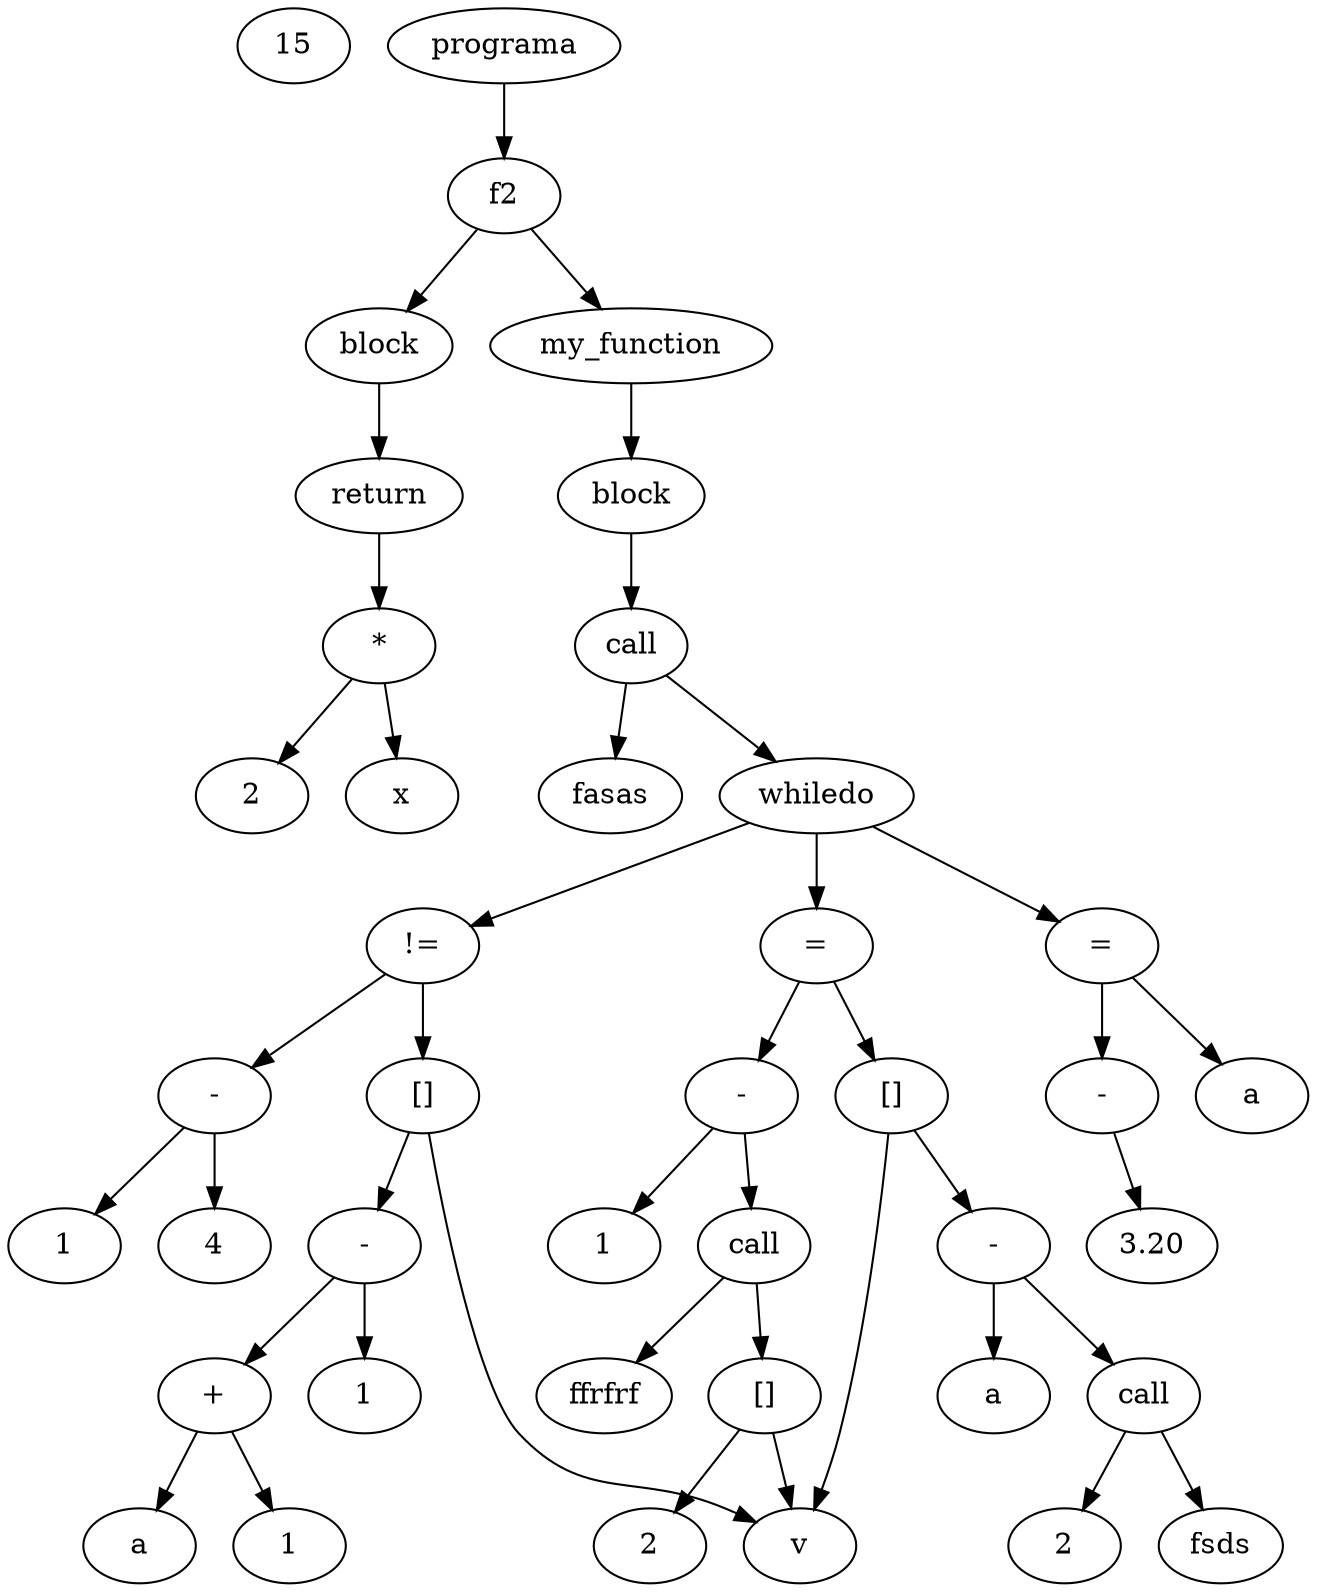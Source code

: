 digraph G {
node_0x158b400 [label="15"]
node_0x159ee90 [label="2"]
node_0x159ef00 [label="x"]
node_0x159ef30 [label="*"]
node_0x159ef30 -> node_0x159ee90
node_0x159ef30 -> node_0x159ef00
node_0x159ef80 [label="return"]
node_0x159ef80 -> node_0x159ef30
node_0x159efd0 [label="block"]
node_0x159efd0 -> node_0x159ef80
node_0x159f020 [label="f2"]
node_0x159f020 -> node_0x159efd0
node_0x15adc00 [label="call"]
node_0x15a8d90 [label="fasas"]
node_0x15adc00 -> node_0x15a8d90
node_0x15b2b70 [label="a"]
node_0x15b7a30 [label="1"]
node_0x15b7a60 [label="+"]
node_0x15b7a60 -> node_0x15b2b70
node_0x15b7a60 -> node_0x15b7a30
node_0x15b7af0 [label="1"]
node_0x15b7b20 [label="-"]
node_0x15b7b20 -> node_0x15b7a60
node_0x15b7b20 -> node_0x15b7af0
node_0x15b7b70 [label="[]"]
node_0x1581700 [label="v"]
node_0x15b7b70 -> node_0x1581700
node_0x15b7b70 -> node_0x15b7b20
node_0x15c18f0 [label="4"]
node_0x15c1960 [label="1"]
node_0x15c1990 [label="-"]
node_0x15c1990 -> node_0x15c18f0
node_0x15c1990 -> node_0x15c1960
node_0x15c19e0 [label="!="]
node_0x15c19e0 -> node_0x15b7b70
node_0x15c19e0 -> node_0x15c1990
node_0x15c6920 [label="a"]
node_0x15cb820 [label="2"]
node_0x15cb850 [label="call"]
node_0x15c6970 [label="fsds"]
node_0x15cb850 -> node_0x15c6970
node_0x15cb850 -> node_0x15cb820
node_0x15cb8d0 [label="-"]
node_0x15cb8d0 -> node_0x15c6920
node_0x15cb8d0 -> node_0x15cb850
node_0x15d0830 [label="2"]
node_0x15d0860 [label="[]"]
node_0x1581700 [label="v"]
node_0x15d0860 -> node_0x1581700
node_0x15d0860 -> node_0x15d0830
node_0x15d08e0 [label="call"]
node_0x15cb940 [label="ffrfrf"]
node_0x15d08e0 -> node_0x15cb940
node_0x15d08e0 -> node_0x15d0860
node_0x15d09a0 [label="1"]
node_0x15d09d0 [label="-"]
node_0x15d09d0 -> node_0x15d08e0
node_0x15d09d0 -> node_0x15d09a0
node_0x15d0a20 [label="="]
node_0x15d0a50 [label="[]"]
node_0x1581700 [label="v"]
node_0x15d0a20 -> node_0x15d0a50
node_0x15d0a20 -> node_0x15d09d0
node_0x15d0a50 -> node_0x1581700
node_0x15d0a50 -> node_0x15cb8d0
node_0x15d0af0 [label="whiledo"]
node_0x15d0af0 -> node_0x15c19e0
node_0x15d0af0 -> node_0x15d0a20
node_0x15d5a10 [label="3.20"]
node_0x15d5a40 [label="-"]
node_0x15d5a40 -> node_0x15d5a10
node_0x15d5a90 [label="="]
node_0x1577a00 [label="a"]
node_0x15d5a90 -> node_0x1577a00
node_0x15d5a90 -> node_0x15d5a40
node_0x15d0af0 -> node_0x15d5a90
node_0x15adc00 -> node_0x15d0af0
node_0x15d5b10 [label="block"]
node_0x15d5b10 -> node_0x15adc00
node_0x15d5b60 [label="my_function"]
node_0x15d5b60 -> node_0x15d5b10
node_0x159f020 -> node_0x15d5b60
node_0x15d5bb0 [label="programa"]
node_0x15d5bb0 -> node_0x159f020
}
